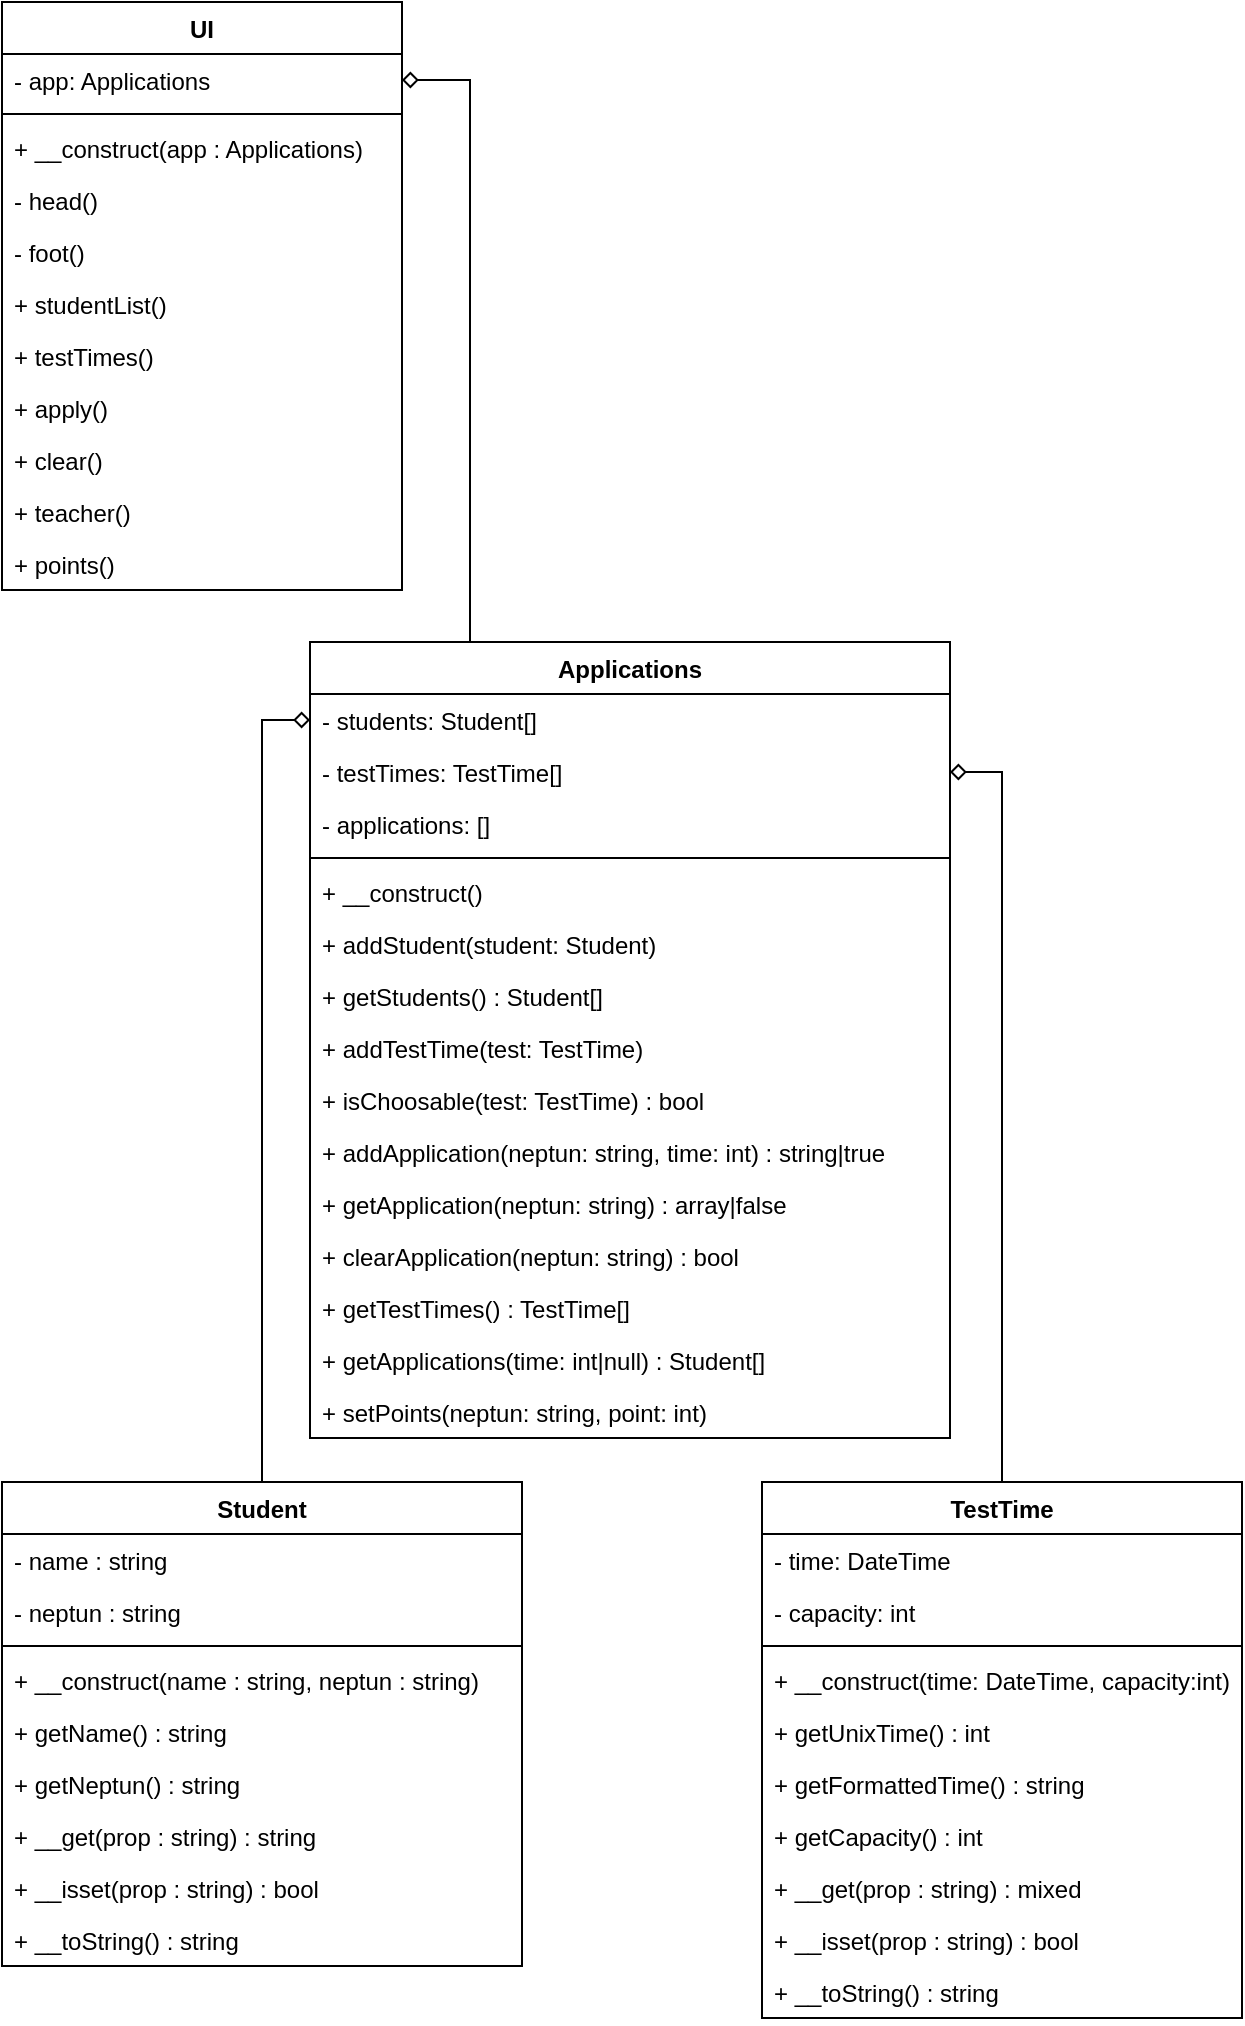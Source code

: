<mxfile version="14.5.10" type="device"><diagram id="C5RBs43oDa-KdzZeNtuy" name="Page-1"><mxGraphModel dx="1422" dy="764" grid="1" gridSize="10" guides="1" tooltips="1" connect="1" arrows="1" fold="1" page="1" pageScale="1" pageWidth="827" pageHeight="1169" math="0" shadow="0"><root><mxCell id="WIyWlLk6GJQsqaUBKTNV-0"/><mxCell id="WIyWlLk6GJQsqaUBKTNV-1" parent="WIyWlLk6GJQsqaUBKTNV-0"/><mxCell id="2zApPDUGBGiuUnrOJijB-0" value="Student" style="swimlane;fontStyle=1;align=center;verticalAlign=top;childLayout=stackLayout;horizontal=1;startSize=26;horizontalStack=0;resizeParent=1;resizeParentMax=0;resizeLast=0;collapsible=1;marginBottom=0;" parent="WIyWlLk6GJQsqaUBKTNV-1" vertex="1"><mxGeometry x="110" y="850" width="260" height="242" as="geometry"/></mxCell><mxCell id="2zApPDUGBGiuUnrOJijB-1" value="- name : string&#xA;" style="text;strokeColor=none;fillColor=none;align=left;verticalAlign=top;spacingLeft=4;spacingRight=4;overflow=hidden;rotatable=0;points=[[0,0.5],[1,0.5]];portConstraint=eastwest;" parent="2zApPDUGBGiuUnrOJijB-0" vertex="1"><mxGeometry y="26" width="260" height="26" as="geometry"/></mxCell><mxCell id="2zApPDUGBGiuUnrOJijB-4" value="- neptun : string&#xA;" style="text;strokeColor=none;fillColor=none;align=left;verticalAlign=top;spacingLeft=4;spacingRight=4;overflow=hidden;rotatable=0;points=[[0,0.5],[1,0.5]];portConstraint=eastwest;" parent="2zApPDUGBGiuUnrOJijB-0" vertex="1"><mxGeometry y="52" width="260" height="26" as="geometry"/></mxCell><mxCell id="2zApPDUGBGiuUnrOJijB-2" value="" style="line;strokeWidth=1;fillColor=none;align=left;verticalAlign=middle;spacingTop=-1;spacingLeft=3;spacingRight=3;rotatable=0;labelPosition=right;points=[];portConstraint=eastwest;" parent="2zApPDUGBGiuUnrOJijB-0" vertex="1"><mxGeometry y="78" width="260" height="8" as="geometry"/></mxCell><mxCell id="2zApPDUGBGiuUnrOJijB-3" value="+ __construct(name : string, neptun : string)&#xA;" style="text;strokeColor=none;fillColor=none;align=left;verticalAlign=top;spacingLeft=4;spacingRight=4;overflow=hidden;rotatable=0;points=[[0,0.5],[1,0.5]];portConstraint=eastwest;" parent="2zApPDUGBGiuUnrOJijB-0" vertex="1"><mxGeometry y="86" width="260" height="26" as="geometry"/></mxCell><mxCell id="2zApPDUGBGiuUnrOJijB-6" value="+ getName() : string&#xA;" style="text;strokeColor=none;fillColor=none;align=left;verticalAlign=top;spacingLeft=4;spacingRight=4;overflow=hidden;rotatable=0;points=[[0,0.5],[1,0.5]];portConstraint=eastwest;" parent="2zApPDUGBGiuUnrOJijB-0" vertex="1"><mxGeometry y="112" width="260" height="26" as="geometry"/></mxCell><mxCell id="2zApPDUGBGiuUnrOJijB-7" value="+ getNeptun() : string&#xA;" style="text;strokeColor=none;fillColor=none;align=left;verticalAlign=top;spacingLeft=4;spacingRight=4;overflow=hidden;rotatable=0;points=[[0,0.5],[1,0.5]];portConstraint=eastwest;" parent="2zApPDUGBGiuUnrOJijB-0" vertex="1"><mxGeometry y="138" width="260" height="26" as="geometry"/></mxCell><mxCell id="vcRyqZFPU0HdoCveYWNA-0" value="+ __get(prop : string) : string&#xA;" style="text;strokeColor=none;fillColor=none;align=left;verticalAlign=top;spacingLeft=4;spacingRight=4;overflow=hidden;rotatable=0;points=[[0,0.5],[1,0.5]];portConstraint=eastwest;" vertex="1" parent="2zApPDUGBGiuUnrOJijB-0"><mxGeometry y="164" width="260" height="26" as="geometry"/></mxCell><mxCell id="vcRyqZFPU0HdoCveYWNA-1" value="+ __isset(prop : string) : bool&#xA;" style="text;strokeColor=none;fillColor=none;align=left;verticalAlign=top;spacingLeft=4;spacingRight=4;overflow=hidden;rotatable=0;points=[[0,0.5],[1,0.5]];portConstraint=eastwest;" vertex="1" parent="2zApPDUGBGiuUnrOJijB-0"><mxGeometry y="190" width="260" height="26" as="geometry"/></mxCell><mxCell id="2zApPDUGBGiuUnrOJijB-8" value="+ __toString() : string&#xA;" style="text;strokeColor=none;fillColor=none;align=left;verticalAlign=top;spacingLeft=4;spacingRight=4;overflow=hidden;rotatable=0;points=[[0,0.5],[1,0.5]];portConstraint=eastwest;" parent="2zApPDUGBGiuUnrOJijB-0" vertex="1"><mxGeometry y="216" width="260" height="26" as="geometry"/></mxCell><mxCell id="2zApPDUGBGiuUnrOJijB-9" value="TestTime" style="swimlane;fontStyle=1;align=center;verticalAlign=top;childLayout=stackLayout;horizontal=1;startSize=26;horizontalStack=0;resizeParent=1;resizeParentMax=0;resizeLast=0;collapsible=1;marginBottom=0;" parent="WIyWlLk6GJQsqaUBKTNV-1" vertex="1"><mxGeometry x="490" y="850" width="240" height="268" as="geometry"/></mxCell><mxCell id="2zApPDUGBGiuUnrOJijB-10" value="- time: DateTime" style="text;strokeColor=none;fillColor=none;align=left;verticalAlign=top;spacingLeft=4;spacingRight=4;overflow=hidden;rotatable=0;points=[[0,0.5],[1,0.5]];portConstraint=eastwest;" parent="2zApPDUGBGiuUnrOJijB-9" vertex="1"><mxGeometry y="26" width="240" height="26" as="geometry"/></mxCell><mxCell id="2zApPDUGBGiuUnrOJijB-13" value="- capacity: int" style="text;strokeColor=none;fillColor=none;align=left;verticalAlign=top;spacingLeft=4;spacingRight=4;overflow=hidden;rotatable=0;points=[[0,0.5],[1,0.5]];portConstraint=eastwest;" parent="2zApPDUGBGiuUnrOJijB-9" vertex="1"><mxGeometry y="52" width="240" height="26" as="geometry"/></mxCell><mxCell id="2zApPDUGBGiuUnrOJijB-11" value="" style="line;strokeWidth=1;fillColor=none;align=left;verticalAlign=middle;spacingTop=-1;spacingLeft=3;spacingRight=3;rotatable=0;labelPosition=right;points=[];portConstraint=eastwest;" parent="2zApPDUGBGiuUnrOJijB-9" vertex="1"><mxGeometry y="78" width="240" height="8" as="geometry"/></mxCell><mxCell id="2zApPDUGBGiuUnrOJijB-12" value="+ __construct(time: DateTime, capacity:int)" style="text;strokeColor=none;fillColor=none;align=left;verticalAlign=top;spacingLeft=4;spacingRight=4;overflow=hidden;rotatable=0;points=[[0,0.5],[1,0.5]];portConstraint=eastwest;" parent="2zApPDUGBGiuUnrOJijB-9" vertex="1"><mxGeometry y="86" width="240" height="26" as="geometry"/></mxCell><mxCell id="2zApPDUGBGiuUnrOJijB-14" value="+ getUnixTime() : int" style="text;strokeColor=none;fillColor=none;align=left;verticalAlign=top;spacingLeft=4;spacingRight=4;overflow=hidden;rotatable=0;points=[[0,0.5],[1,0.5]];portConstraint=eastwest;" parent="2zApPDUGBGiuUnrOJijB-9" vertex="1"><mxGeometry y="112" width="240" height="26" as="geometry"/></mxCell><mxCell id="2zApPDUGBGiuUnrOJijB-36" value="+ getFormattedTime() : string" style="text;strokeColor=none;fillColor=none;align=left;verticalAlign=top;spacingLeft=4;spacingRight=4;overflow=hidden;rotatable=0;points=[[0,0.5],[1,0.5]];portConstraint=eastwest;" parent="2zApPDUGBGiuUnrOJijB-9" vertex="1"><mxGeometry y="138" width="240" height="26" as="geometry"/></mxCell><mxCell id="2zApPDUGBGiuUnrOJijB-15" value="+ getCapacity() : int" style="text;strokeColor=none;fillColor=none;align=left;verticalAlign=top;spacingLeft=4;spacingRight=4;overflow=hidden;rotatable=0;points=[[0,0.5],[1,0.5]];portConstraint=eastwest;" parent="2zApPDUGBGiuUnrOJijB-9" vertex="1"><mxGeometry y="164" width="240" height="26" as="geometry"/></mxCell><mxCell id="2zApPDUGBGiuUnrOJijB-16" value="+ __get(prop : string) : mixed&#xA;&#xA;&#xA;" style="text;strokeColor=none;fillColor=none;align=left;verticalAlign=top;spacingLeft=4;spacingRight=4;overflow=hidden;rotatable=0;points=[[0,0.5],[1,0.5]];portConstraint=eastwest;" parent="2zApPDUGBGiuUnrOJijB-9" vertex="1"><mxGeometry y="190" width="240" height="26" as="geometry"/></mxCell><mxCell id="vcRyqZFPU0HdoCveYWNA-5" value="+ __isset(prop : string) : bool&#xA;&#xA;&#xA;&#xA;&#xA;&#xA;" style="text;strokeColor=none;fillColor=none;align=left;verticalAlign=top;spacingLeft=4;spacingRight=4;overflow=hidden;rotatable=0;points=[[0,0.5],[1,0.5]];portConstraint=eastwest;" vertex="1" parent="2zApPDUGBGiuUnrOJijB-9"><mxGeometry y="216" width="240" height="26" as="geometry"/></mxCell><mxCell id="vcRyqZFPU0HdoCveYWNA-4" value="+ __toString() : string" style="text;strokeColor=none;fillColor=none;align=left;verticalAlign=top;spacingLeft=4;spacingRight=4;overflow=hidden;rotatable=0;points=[[0,0.5],[1,0.5]];portConstraint=eastwest;" vertex="1" parent="2zApPDUGBGiuUnrOJijB-9"><mxGeometry y="242" width="240" height="26" as="geometry"/></mxCell><mxCell id="2zApPDUGBGiuUnrOJijB-17" value="Applications" style="swimlane;fontStyle=1;align=center;verticalAlign=top;childLayout=stackLayout;horizontal=1;startSize=26;horizontalStack=0;resizeParent=1;resizeParentMax=0;resizeLast=0;collapsible=1;marginBottom=0;" parent="WIyWlLk6GJQsqaUBKTNV-1" vertex="1"><mxGeometry x="264" y="430" width="320" height="398" as="geometry"/></mxCell><mxCell id="2zApPDUGBGiuUnrOJijB-18" value="- students: Student[]" style="text;strokeColor=none;fillColor=none;align=left;verticalAlign=top;spacingLeft=4;spacingRight=4;overflow=hidden;rotatable=0;points=[[0,0.5],[1,0.5]];portConstraint=eastwest;" parent="2zApPDUGBGiuUnrOJijB-17" vertex="1"><mxGeometry y="26" width="320" height="26" as="geometry"/></mxCell><mxCell id="2zApPDUGBGiuUnrOJijB-21" value="- testTimes: TestTime[]" style="text;strokeColor=none;fillColor=none;align=left;verticalAlign=top;spacingLeft=4;spacingRight=4;overflow=hidden;rotatable=0;points=[[0,0.5],[1,0.5]];portConstraint=eastwest;" parent="2zApPDUGBGiuUnrOJijB-17" vertex="1"><mxGeometry y="52" width="320" height="26" as="geometry"/></mxCell><mxCell id="2zApPDUGBGiuUnrOJijB-22" value="- applications: []" style="text;strokeColor=none;fillColor=none;align=left;verticalAlign=top;spacingLeft=4;spacingRight=4;overflow=hidden;rotatable=0;points=[[0,0.5],[1,0.5]];portConstraint=eastwest;" parent="2zApPDUGBGiuUnrOJijB-17" vertex="1"><mxGeometry y="78" width="320" height="26" as="geometry"/></mxCell><mxCell id="2zApPDUGBGiuUnrOJijB-19" value="" style="line;strokeWidth=1;fillColor=none;align=left;verticalAlign=middle;spacingTop=-1;spacingLeft=3;spacingRight=3;rotatable=0;labelPosition=right;points=[];portConstraint=eastwest;" parent="2zApPDUGBGiuUnrOJijB-17" vertex="1"><mxGeometry y="104" width="320" height="8" as="geometry"/></mxCell><mxCell id="2zApPDUGBGiuUnrOJijB-20" value="+ __construct()" style="text;strokeColor=none;fillColor=none;align=left;verticalAlign=top;spacingLeft=4;spacingRight=4;overflow=hidden;rotatable=0;points=[[0,0.5],[1,0.5]];portConstraint=eastwest;" parent="2zApPDUGBGiuUnrOJijB-17" vertex="1"><mxGeometry y="112" width="320" height="26" as="geometry"/></mxCell><mxCell id="2zApPDUGBGiuUnrOJijB-23" value="+ addStudent(student: Student)" style="text;strokeColor=none;fillColor=none;align=left;verticalAlign=top;spacingLeft=4;spacingRight=4;overflow=hidden;rotatable=0;points=[[0,0.5],[1,0.5]];portConstraint=eastwest;" parent="2zApPDUGBGiuUnrOJijB-17" vertex="1"><mxGeometry y="138" width="320" height="26" as="geometry"/></mxCell><mxCell id="vcRyqZFPU0HdoCveYWNA-6" value="+ getStudents() : Student[]" style="text;strokeColor=none;fillColor=none;align=left;verticalAlign=top;spacingLeft=4;spacingRight=4;overflow=hidden;rotatable=0;points=[[0,0.5],[1,0.5]];portConstraint=eastwest;" vertex="1" parent="2zApPDUGBGiuUnrOJijB-17"><mxGeometry y="164" width="320" height="26" as="geometry"/></mxCell><mxCell id="2zApPDUGBGiuUnrOJijB-24" value="+ addTestTime(test: TestTime)" style="text;strokeColor=none;fillColor=none;align=left;verticalAlign=top;spacingLeft=4;spacingRight=4;overflow=hidden;rotatable=0;points=[[0,0.5],[1,0.5]];portConstraint=eastwest;" parent="2zApPDUGBGiuUnrOJijB-17" vertex="1"><mxGeometry y="190" width="320" height="26" as="geometry"/></mxCell><mxCell id="vcRyqZFPU0HdoCveYWNA-7" value="+ isChoosable(test: TestTime) : bool" style="text;strokeColor=none;fillColor=none;align=left;verticalAlign=top;spacingLeft=4;spacingRight=4;overflow=hidden;rotatable=0;points=[[0,0.5],[1,0.5]];portConstraint=eastwest;" vertex="1" parent="2zApPDUGBGiuUnrOJijB-17"><mxGeometry y="216" width="320" height="26" as="geometry"/></mxCell><mxCell id="2zApPDUGBGiuUnrOJijB-25" value="+ addApplication(neptun: string, time: int) : string|true" style="text;strokeColor=none;fillColor=none;align=left;verticalAlign=top;spacingLeft=4;spacingRight=4;overflow=hidden;rotatable=0;points=[[0,0.5],[1,0.5]];portConstraint=eastwest;" parent="2zApPDUGBGiuUnrOJijB-17" vertex="1"><mxGeometry y="242" width="320" height="26" as="geometry"/></mxCell><mxCell id="2zApPDUGBGiuUnrOJijB-26" value="+ getApplication(neptun: string) : array|false" style="text;strokeColor=none;fillColor=none;align=left;verticalAlign=top;spacingLeft=4;spacingRight=4;overflow=hidden;rotatable=0;points=[[0,0.5],[1,0.5]];portConstraint=eastwest;" parent="2zApPDUGBGiuUnrOJijB-17" vertex="1"><mxGeometry y="268" width="320" height="26" as="geometry"/></mxCell><mxCell id="2zApPDUGBGiuUnrOJijB-27" value="+ clearApplication(neptun: string) : bool" style="text;strokeColor=none;fillColor=none;align=left;verticalAlign=top;spacingLeft=4;spacingRight=4;overflow=hidden;rotatable=0;points=[[0,0.5],[1,0.5]];portConstraint=eastwest;" parent="2zApPDUGBGiuUnrOJijB-17" vertex="1"><mxGeometry y="294" width="320" height="26" as="geometry"/></mxCell><mxCell id="2zApPDUGBGiuUnrOJijB-28" value="+ getTestTimes() : TestTime[]" style="text;strokeColor=none;fillColor=none;align=left;verticalAlign=top;spacingLeft=4;spacingRight=4;overflow=hidden;rotatable=0;points=[[0,0.5],[1,0.5]];portConstraint=eastwest;" parent="2zApPDUGBGiuUnrOJijB-17" vertex="1"><mxGeometry y="320" width="320" height="26" as="geometry"/></mxCell><mxCell id="2zApPDUGBGiuUnrOJijB-29" value="+ getApplications(time: int|null) : Student[]" style="text;strokeColor=none;fillColor=none;align=left;verticalAlign=top;spacingLeft=4;spacingRight=4;overflow=hidden;rotatable=0;points=[[0,0.5],[1,0.5]];portConstraint=eastwest;" parent="2zApPDUGBGiuUnrOJijB-17" vertex="1"><mxGeometry y="346" width="320" height="26" as="geometry"/></mxCell><mxCell id="2zApPDUGBGiuUnrOJijB-30" value="+ setPoints(neptun: string, point: int)" style="text;strokeColor=none;fillColor=none;align=left;verticalAlign=top;spacingLeft=4;spacingRight=4;overflow=hidden;rotatable=0;points=[[0,0.5],[1,0.5]];portConstraint=eastwest;" parent="2zApPDUGBGiuUnrOJijB-17" vertex="1"><mxGeometry y="372" width="320" height="26" as="geometry"/></mxCell><mxCell id="2zApPDUGBGiuUnrOJijB-32" style="edgeStyle=orthogonalEdgeStyle;rounded=0;orthogonalLoop=1;jettySize=auto;html=1;entryX=0.5;entryY=0;entryDx=0;entryDy=0;endArrow=none;endFill=0;startArrow=diamond;startFill=0;" parent="WIyWlLk6GJQsqaUBKTNV-1" source="2zApPDUGBGiuUnrOJijB-18" target="2zApPDUGBGiuUnrOJijB-0" edge="1"><mxGeometry relative="1" as="geometry"><mxPoint x="260" y="830" as="targetPoint"/></mxGeometry></mxCell><mxCell id="2zApPDUGBGiuUnrOJijB-35" style="edgeStyle=orthogonalEdgeStyle;rounded=0;orthogonalLoop=1;jettySize=auto;html=1;entryX=0.5;entryY=0;entryDx=0;entryDy=0;endArrow=none;endFill=0;startArrow=diamond;startFill=0;" parent="WIyWlLk6GJQsqaUBKTNV-1" source="2zApPDUGBGiuUnrOJijB-21" target="2zApPDUGBGiuUnrOJijB-9" edge="1"><mxGeometry relative="1" as="geometry"/></mxCell><mxCell id="vcRyqZFPU0HdoCveYWNA-8" value="UI" style="swimlane;fontStyle=1;align=center;verticalAlign=top;childLayout=stackLayout;horizontal=1;startSize=26;horizontalStack=0;resizeParent=1;resizeParentMax=0;resizeLast=0;collapsible=1;marginBottom=0;" vertex="1" parent="WIyWlLk6GJQsqaUBKTNV-1"><mxGeometry x="110" y="110" width="200" height="294" as="geometry"/></mxCell><mxCell id="vcRyqZFPU0HdoCveYWNA-9" value="- app: Applications" style="text;strokeColor=none;fillColor=none;align=left;verticalAlign=top;spacingLeft=4;spacingRight=4;overflow=hidden;rotatable=0;points=[[0,0.5],[1,0.5]];portConstraint=eastwest;" vertex="1" parent="vcRyqZFPU0HdoCveYWNA-8"><mxGeometry y="26" width="200" height="26" as="geometry"/></mxCell><mxCell id="vcRyqZFPU0HdoCveYWNA-10" value="" style="line;strokeWidth=1;fillColor=none;align=left;verticalAlign=middle;spacingTop=-1;spacingLeft=3;spacingRight=3;rotatable=0;labelPosition=right;points=[];portConstraint=eastwest;" vertex="1" parent="vcRyqZFPU0HdoCveYWNA-8"><mxGeometry y="52" width="200" height="8" as="geometry"/></mxCell><mxCell id="vcRyqZFPU0HdoCveYWNA-11" value="+ __construct(app : Applications)" style="text;strokeColor=none;fillColor=none;align=left;verticalAlign=top;spacingLeft=4;spacingRight=4;overflow=hidden;rotatable=0;points=[[0,0.5],[1,0.5]];portConstraint=eastwest;" vertex="1" parent="vcRyqZFPU0HdoCveYWNA-8"><mxGeometry y="60" width="200" height="26" as="geometry"/></mxCell><mxCell id="vcRyqZFPU0HdoCveYWNA-12" value="- head()" style="text;strokeColor=none;fillColor=none;align=left;verticalAlign=top;spacingLeft=4;spacingRight=4;overflow=hidden;rotatable=0;points=[[0,0.5],[1,0.5]];portConstraint=eastwest;" vertex="1" parent="vcRyqZFPU0HdoCveYWNA-8"><mxGeometry y="86" width="200" height="26" as="geometry"/></mxCell><mxCell id="vcRyqZFPU0HdoCveYWNA-13" value="- foot()" style="text;strokeColor=none;fillColor=none;align=left;verticalAlign=top;spacingLeft=4;spacingRight=4;overflow=hidden;rotatable=0;points=[[0,0.5],[1,0.5]];portConstraint=eastwest;" vertex="1" parent="vcRyqZFPU0HdoCveYWNA-8"><mxGeometry y="112" width="200" height="26" as="geometry"/></mxCell><mxCell id="vcRyqZFPU0HdoCveYWNA-14" value="+ studentList()" style="text;strokeColor=none;fillColor=none;align=left;verticalAlign=top;spacingLeft=4;spacingRight=4;overflow=hidden;rotatable=0;points=[[0,0.5],[1,0.5]];portConstraint=eastwest;" vertex="1" parent="vcRyqZFPU0HdoCveYWNA-8"><mxGeometry y="138" width="200" height="26" as="geometry"/></mxCell><mxCell id="vcRyqZFPU0HdoCveYWNA-15" value="+ testTimes()" style="text;strokeColor=none;fillColor=none;align=left;verticalAlign=top;spacingLeft=4;spacingRight=4;overflow=hidden;rotatable=0;points=[[0,0.5],[1,0.5]];portConstraint=eastwest;" vertex="1" parent="vcRyqZFPU0HdoCveYWNA-8"><mxGeometry y="164" width="200" height="26" as="geometry"/></mxCell><mxCell id="vcRyqZFPU0HdoCveYWNA-16" value="+ apply()" style="text;strokeColor=none;fillColor=none;align=left;verticalAlign=top;spacingLeft=4;spacingRight=4;overflow=hidden;rotatable=0;points=[[0,0.5],[1,0.5]];portConstraint=eastwest;" vertex="1" parent="vcRyqZFPU0HdoCveYWNA-8"><mxGeometry y="190" width="200" height="26" as="geometry"/></mxCell><mxCell id="vcRyqZFPU0HdoCveYWNA-17" value="+ clear()" style="text;strokeColor=none;fillColor=none;align=left;verticalAlign=top;spacingLeft=4;spacingRight=4;overflow=hidden;rotatable=0;points=[[0,0.5],[1,0.5]];portConstraint=eastwest;" vertex="1" parent="vcRyqZFPU0HdoCveYWNA-8"><mxGeometry y="216" width="200" height="26" as="geometry"/></mxCell><mxCell id="vcRyqZFPU0HdoCveYWNA-18" value="+ teacher()" style="text;strokeColor=none;fillColor=none;align=left;verticalAlign=top;spacingLeft=4;spacingRight=4;overflow=hidden;rotatable=0;points=[[0,0.5],[1,0.5]];portConstraint=eastwest;" vertex="1" parent="vcRyqZFPU0HdoCveYWNA-8"><mxGeometry y="242" width="200" height="26" as="geometry"/></mxCell><mxCell id="vcRyqZFPU0HdoCveYWNA-19" value="+ points()" style="text;strokeColor=none;fillColor=none;align=left;verticalAlign=top;spacingLeft=4;spacingRight=4;overflow=hidden;rotatable=0;points=[[0,0.5],[1,0.5]];portConstraint=eastwest;" vertex="1" parent="vcRyqZFPU0HdoCveYWNA-8"><mxGeometry y="268" width="200" height="26" as="geometry"/></mxCell><mxCell id="vcRyqZFPU0HdoCveYWNA-20" style="edgeStyle=orthogonalEdgeStyle;rounded=0;orthogonalLoop=1;jettySize=auto;html=1;entryX=0.25;entryY=0;entryDx=0;entryDy=0;endArrow=none;endFill=0;startArrow=diamond;startFill=0;" edge="1" parent="WIyWlLk6GJQsqaUBKTNV-1" source="vcRyqZFPU0HdoCveYWNA-9" target="2zApPDUGBGiuUnrOJijB-17"><mxGeometry relative="1" as="geometry"/></mxCell></root></mxGraphModel></diagram></mxfile>